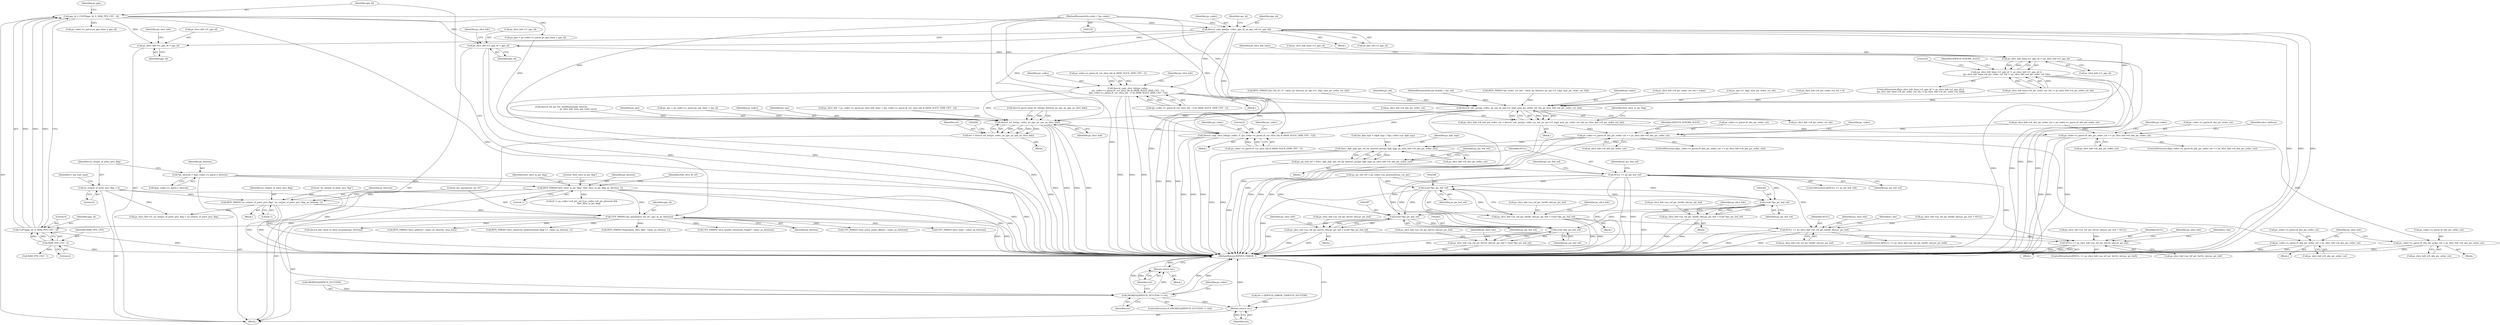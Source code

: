 digraph "0_Android_913d9e8d93d6b81bb8eac3fc2c1426651f5b259d@API" {
"1000264" [label="(Call,ihevcd_copy_pps(ps_codec, pps_id, ps_pps_ref->i1_pps_id))"];
"1000130" [label="(MethodParameterIn,codec_t *ps_codec)"];
"1000214" [label="(Call,pps_id = CLIP3(pps_id, 0, MAX_PPS_CNT - 2))"];
"1000216" [label="(Call,CLIP3(pps_id, 0, MAX_PPS_CNT - 2))"];
"1000210" [label="(Call,UEV_PARSE(\"pic_parameter_set_id\", pps_id, ps_bitstrm))"];
"1000191" [label="(Call,BITS_PARSE(\"first_slice_in_pic_flag\", first_slice_in_pic_flag, ps_bitstrm, 1))"];
"1000148" [label="(Call,*ps_bitstrm = &ps_codec->s_parse.s_bitstrm)"];
"1000205" [label="(Call,BITS_PARSE(\"no_output_of_prior_pics_flag\", no_output_of_prior_pics_flag, ps_bitstrm, 1))"];
"1000160" [label="(Call,no_output_of_prior_pics_flag = 0)"];
"1000219" [label="(Call,MAX_PPS_CNT - 2)"];
"1000439" [label="(Call,ihevcd_copy_slice_hdr(ps_codec,\n (ps_codec->s_parse.i4_cur_slice_idx & (MAX_SLICE_HDR_CNT - 1)),\n ((ps_codec->s_parse.i4_cur_slice_idx - 1) & (MAX_SLICE_HDR_CNT - 1))))"];
"1001659" [label="(Call,ihevcd_calc_poc(ps_codec, ps_nal, ps_sps->i1_log2_max_pic_order_cnt_lsb, ps_slice_hdr->i4_pic_order_cnt_lsb))"];
"1001655" [label="(Call,ps_slice_hdr->i4_abs_pic_order_cnt = ihevcd_calc_poc(ps_codec, ps_nal, ps_sps->i1_log2_max_pic_order_cnt_lsb, ps_slice_hdr->i4_pic_order_cnt_lsb))"];
"1001684" [label="(Call,ps_codec->s_parse.i4_abs_pic_order_cnt == ps_slice_hdr->i4_abs_pic_order_cnt)"];
"1001838" [label="(Call,ps_codec->s_parse.i4_abs_pic_order_cnt = ps_slice_hdr->i4_abs_pic_order_cnt)"];
"1002241" [label="(Call,ihevc_dpb_mgr_get_ref_by_nearest_poc(ps_dpb_mgr, ps_slice_hdr->i4_abs_pic_order_cnt))"];
"1002239" [label="(Call,ps_pic_buf_ref = ihevc_dpb_mgr_get_ref_by_nearest_poc(ps_dpb_mgr, ps_slice_hdr->i4_abs_pic_order_cnt))"];
"1002247" [label="(Call,NULL == ps_pic_buf_ref)"];
"1002289" [label="(Call,NULL == ps_slice_hdr->as_ref_pic_list0[r_idx].pv_pic_buf)"];
"1002368" [label="(Call,NULL == ps_slice_hdr->as_ref_pic_list1[r_idx].pv_pic_buf)"];
"1002307" [label="(Call,(void *)ps_pic_buf_ref)"];
"1002299" [label="(Call,ps_slice_hdr->as_ref_pic_list0[r_idx].pv_pic_buf = (void *)ps_pic_buf_ref)"];
"1002341" [label="(Call,(void *)ps_pic_buf_ref)"];
"1002333" [label="(Call,ps_slice_hdr->as_ref_pic_list0[r_idx].pv_pic_buf = (void *)ps_pic_buf_ref)"];
"1002386" [label="(Call,(void *)ps_pic_buf_ref)"];
"1002378" [label="(Call,ps_slice_hdr->as_ref_pic_list1[r_idx].pv_pic_buf = (void *)ps_pic_buf_ref)"];
"1002420" [label="(Call,(void *)ps_pic_buf_ref)"];
"1002412" [label="(Call,ps_slice_hdr->as_ref_pic_list1[r_idx].pv_pic_buf = (void *)ps_pic_buf_ref)"];
"1001850" [label="(Call,ps_codec->s_parse.i4_abs_pic_order_cnt == ps_slice_hdr->i4_abs_pic_order_cnt)"];
"1001861" [label="(Call,ps_codec->s_parse.i4_abs_pic_order_cnt = ps_slice_hdr->i4_abs_pic_order_cnt)"];
"1002201" [label="(Call,ihevcd_ref_list(ps_codec, ps_pps, ps_sps, ps_slice_hdr))"];
"1002199" [label="(Call,ret = ihevcd_ref_list(ps_codec, ps_pps, ps_sps, ps_slice_hdr))"];
"1002207" [label="(Call,(WORD32)IHEVCD_SUCCESS != ret)"];
"1002213" [label="(Return,return ret;)"];
"1002618" [label="(Return,return ret;)"];
"1002518" [label="(Call,ihevcd_copy_slice_hdr(ps_codec, 0, (ps_codec->s_parse.i4_cur_slice_idx & (MAX_SLICE_HDR_CNT - 1))))"];
"1000478" [label="(Call,ps_slice_hdr->i1_pps_id = pps_id)"];
"1000507" [label="(Call,ps_slice_hdr->i1_pps_id = pps_id)"];
"1001631" [label="(Call,ps_slice_hdr_base->i1_pps_id != ps_slice_hdr->i1_pps_id)"];
"1001630" [label="(Call,(ps_slice_hdr_base->i1_pps_id != ps_slice_hdr->i1_pps_id) ||\n (ps_slice_hdr_base->i4_pic_order_cnt_lsb != ps_slice_hdr->i4_pic_order_cnt_lsb))"];
"1000561" [label="(Call,ps_slice_hdr->i4_pic_order_cnt_lsb = 0)"];
"1002307" [label="(Call,(void *)ps_pic_buf_ref)"];
"1001429" [label="(Call,ihevcd_parse_pred_wt_ofst(ps_bitstrm, ps_sps, ps_pps, ps_slice_hdr))"];
"1002213" [label="(Return,return ret;)"];
"1001632" [label="(Call,ps_slice_hdr_base->i1_pps_id)"];
"1001856" [label="(Call,ps_slice_hdr->i4_abs_pic_order_cnt)"];
"1000265" [label="(Identifier,ps_codec)"];
"1000482" [label="(Identifier,pps_id)"];
"1002620" [label="(MethodReturn,IHEVCD_ERROR_T)"];
"1001681" [label="(Identifier,first_slice_in_pic_flag)"];
"1000515" [label="(Identifier,ps_slice_hdr)"];
"1001862" [label="(Call,ps_codec->s_parse.i4_abs_pic_order_cnt)"];
"1000199" [label="(Identifier,NAL_BLA_W_LP)"];
"1002618" [label="(Return,return ret;)"];
"1002518" [label="(Call,ihevcd_copy_slice_hdr(ps_codec, 0, (ps_codec->s_parse.i4_cur_slice_idx & (MAX_SLICE_HDR_CNT - 1))))"];
"1000946" [label="(Call,BITS_PARSE(\"poc_lsb_lt[ i ]\", value, ps_bitstrm, ps_sps->i1_log2_max_pic_order_cnt_lsb))"];
"1000207" [label="(Identifier,no_output_of_prior_pics_flag)"];
"1000191" [label="(Call,BITS_PARSE(\"first_slice_in_pic_flag\", first_slice_in_pic_flag, ps_bitstrm, 1))"];
"1001661" [label="(Identifier,ps_nal)"];
"1001684" [label="(Call,ps_codec->s_parse.i4_abs_pic_order_cnt == ps_slice_hdr->i4_abs_pic_order_cnt)"];
"1000131" [label="(MethodParameterIn,nal_header_t *ps_nal)"];
"1002341" [label="(Call,(void *)ps_pic_buf_ref)"];
"1001690" [label="(Call,ps_slice_hdr->i4_abs_pic_order_cnt)"];
"1002519" [label="(Identifier,ps_codec)"];
"1002509" [label="(Block,)"];
"1000485" [label="(Identifier,ps_slice_hdr)"];
"1001629" [label="(ControlStructure,if((ps_slice_hdr_base->i1_pps_id != ps_slice_hdr->i1_pps_id) ||\n (ps_slice_hdr_base->i4_pic_order_cnt_lsb != ps_slice_hdr->i4_pic_order_cnt_lsb)))"];
"1002247" [label="(Call,NULL == ps_pic_buf_ref)"];
"1002240" [label="(Identifier,ps_pic_buf_ref)"];
"1002370" [label="(Call,ps_slice_hdr->as_ref_pic_list1[r_idx].pv_pic_buf)"];
"1000161" [label="(Identifier,no_output_of_prior_pics_flag)"];
"1002252" [label="(Identifier,ps_pic_buf_ref)"];
"1001864" [label="(Identifier,ps_codec)"];
"1001831" [label="(Block,)"];
"1000218" [label="(Literal,0)"];
"1001276" [label="(Call,ihevcd_ref_pic_list_modification(ps_bitstrm,\n                                                 ps_slice_hdr, num_poc_total_curr))"];
"1000271" [label="(Identifier,sps_id)"];
"1000134" [label="(Call,ret = (IHEVCD_ERROR_T)IHEVCD_SUCCESS)"];
"1002368" [label="(Call,NULL == ps_slice_hdr->as_ref_pic_list1[r_idx].pv_pic_buf)"];
"1001848" [label="(Block,)"];
"1002243" [label="(Call,ps_slice_hdr->i4_abs_pic_order_cnt)"];
"1002207" [label="(Call,(WORD32)IHEVCD_SUCCESS != ret)"];
"1000162" [label="(Literal,0)"];
"1001640" [label="(Identifier,ps_slice_hdr_base)"];
"1001867" [label="(Call,ps_slice_hdr->i4_abs_pic_order_cnt)"];
"1001860" [label="(Identifier,IHEVCD_IGNORE_SLICE)"];
"1000285" [label="(Call,(0 != ps_codec->u4_pic_cnt || ps_codec->i4_pic_present) &&\n                    first_slice_in_pic_flag)"];
"1002179" [label="(Call,ps_slice_hdr->as_ref_pic_list1[r_idx].pv_pic_buf = NULL)"];
"1000206" [label="(Literal,\"no_output_of_prior_pics_flag\")"];
"1002270" [label="(Identifier,ps_mv_buf_ref)"];
"1000479" [label="(Call,ps_slice_hdr->i1_pps_id)"];
"1000683" [label="(Call,BITS_PARSE(\"pic_order_cnt_lsb\", value, ps_bitstrm, ps_sps->i1_log2_max_pic_order_cnt_lsb))"];
"1002367" [label="(ControlStructure,if(NULL == ps_slice_hdr->as_ref_pic_list1[r_idx].pv_pic_buf))"];
"1000502" [label="(Call,ps_slice_hdr->i1_no_output_of_prior_pics_flag = no_output_of_prior_pics_flag)"];
"1002205" [label="(Identifier,ps_slice_hdr)"];
"1002203" [label="(Identifier,ps_pps)"];
"1000204" [label="(Block,)"];
"1002412" [label="(Call,ps_slice_hdr->as_ref_pic_list1[r_idx].pv_pic_buf = (void *)ps_pic_buf_ref)"];
"1001638" [label="(Call,ps_slice_hdr_base->i4_pic_order_cnt_lsb != ps_slice_hdr->i4_pic_order_cnt_lsb)"];
"1002290" [label="(Identifier,NULL)"];
"1002413" [label="(Call,ps_slice_hdr->as_ref_pic_list1[r_idx].pv_pic_buf)"];
"1001650" [label="(Literal,0)"];
"1001685" [label="(Call,ps_codec->s_parse.i4_abs_pic_order_cnt)"];
"1000478" [label="(Call,ps_slice_hdr->i1_pps_id = pps_id)"];
"1002217" [label="(Identifier,ps_codec)"];
"1002520" [label="(Literal,0)"];
"1002334" [label="(Call,ps_slice_hdr->as_ref_pic_list0[r_idx].pv_pic_buf)"];
"1000266" [label="(Identifier,pps_id)"];
"1002214" [label="(Identifier,ret)"];
"1000275" [label="(Call,ps_sps = ps_codec->s_parse.ps_sps_base + sps_id)"];
"1000212" [label="(Identifier,pps_id)"];
"1000205" [label="(Call,BITS_PARSE(\"no_output_of_prior_pics_flag\", no_output_of_prior_pics_flag, ps_bitstrm, 1))"];
"1002291" [label="(Call,ps_slice_hdr->as_ref_pic_list0[r_idx].pv_pic_buf)"];
"1002369" [label="(Identifier,NULL)"];
"1001696" [label="(Identifier,slice_address)"];
"1001660" [label="(Identifier,ps_codec)"];
"1002303" [label="(Identifier,ps_slice_hdr)"];
"1002382" [label="(Identifier,ps_slice_hdr)"];
"1000150" [label="(Call,&ps_codec->s_parse.s_bitstrm)"];
"1002248" [label="(Identifier,NULL)"];
"1002286" [label="(Identifier,r_idx)"];
"1000216" [label="(Call,CLIP3(pps_id, 0, MAX_PPS_CNT - 2))"];
"1000450" [label="(Call,(ps_codec->s_parse.i4_cur_slice_idx - 1) & (MAX_SLICE_HDR_CNT - 1))"];
"1002161" [label="(Call,ps_slice_hdr->as_ref_pic_list0[r_idx].pv_pic_buf = NULL)"];
"1002199" [label="(Call,ret = ihevcd_ref_list(ps_codec, ps_pps, ps_sps, ps_slice_hdr))"];
"1000165" [label="(Identifier,i1_nal_unit_type)"];
"1001851" [label="(Call,ps_codec->s_parse.i4_abs_pic_order_cnt)"];
"1000224" [label="(Call,ps_codec->s_parse.ps_pps_base + pps_id)"];
"1000222" [label="(Call,ps_pps = ps_codec->s_parse.ps_pps_base + pps_id)"];
"1000259" [label="(Call,MAX_PPS_CNT - 1)"];
"1000217" [label="(Identifier,pps_id)"];
"1002521" [label="(Call,ps_codec->s_parse.i4_cur_slice_idx & (MAX_SLICE_HDR_CNT - 1))"];
"1002212" [label="(Block,)"];
"1002219" [label="(Block,)"];
"1001654" [label="(Block,)"];
"1002288" [label="(ControlStructure,if(NULL == ps_slice_hdr->as_ref_pic_list0[r_idx].pv_pic_buf))"];
"1000209" [label="(Literal,1)"];
"1000593" [label="(Call,UEV_PARSE(\"slice_type\", value, ps_bitstrm))"];
"1002017" [label="(Call,ihevcd_bits_flush_to_byte_boundary(ps_bitstrm))"];
"1000160" [label="(Call,no_output_of_prior_pics_flag = 0)"];
"1002246" [label="(ControlStructure,if(NULL == ps_pic_buf_ref))"];
"1001850" [label="(Call,ps_codec->s_parse.i4_abs_pic_order_cnt == ps_slice_hdr->i4_abs_pic_order_cnt)"];
"1000132" [label="(Block,)"];
"1000438" [label="(Block,)"];
"1002202" [label="(Identifier,ps_codec)"];
"1002239" [label="(Call,ps_pic_buf_ref = ihevc_dpb_mgr_get_ref_by_nearest_poc(ps_dpb_mgr, ps_slice_hdr->i4_abs_pic_order_cnt))"];
"1002365" [label="(Identifier,r_idx)"];
"1002208" [label="(Call,(WORD32)IHEVCD_SUCCESS)"];
"1000130" [label="(MethodParameterIn,codec_t *ps_codec)"];
"1000529" [label="(Call,BITS_PARSE(\"slice_address\", value, ps_bitstrm, num_bits))"];
"1000463" [label="(Identifier,ps_slice_hdr)"];
"1000439" [label="(Call,ihevcd_copy_slice_hdr(ps_codec,\n (ps_codec->s_parse.i4_cur_slice_idx & (MAX_SLICE_HDR_CNT - 1)),\n ((ps_codec->s_parse.i4_cur_slice_idx - 1) & (MAX_SLICE_HDR_CNT - 1))))"];
"1000507" [label="(Call,ps_slice_hdr->i1_pps_id = pps_id)"];
"1002298" [label="(Block,)"];
"1002377" [label="(Block,)"];
"1000690" [label="(Call,ps_slice_hdr->i4_pic_order_cnt_lsb = value)"];
"1002427" [label="(Identifier,ps_slice_hdr)"];
"1000221" [label="(Literal,2)"];
"1000237" [label="(Block,)"];
"1000264" [label="(Call,ihevcd_copy_pps(ps_codec, pps_id, ps_pps_ref->i1_pps_id))"];
"1002241" [label="(Call,ihevc_dpb_mgr_get_ref_by_nearest_poc(ps_dpb_mgr, ps_slice_hdr->i4_abs_pic_order_cnt))"];
"1002386" [label="(Call,(void *)ps_pic_buf_ref)"];
"1000588" [label="(Call,BITS_PARSE(\"slice_reserved_undetermined_flag[ i ]\", value, ps_bitstrm, 1))"];
"1002348" [label="(Identifier,ps_slice_hdr)"];
"1002251" [label="(Call,ps_pic_buf_ref = ps_codec->as_process[0].ps_cur_pic)"];
"1000193" [label="(Identifier,first_slice_in_pic_flag)"];
"1000511" [label="(Identifier,pps_id)"];
"1002200" [label="(Identifier,ret)"];
"1002411" [label="(Block,)"];
"1001635" [label="(Call,ps_slice_hdr->i1_pps_id)"];
"1000208" [label="(Identifier,ps_bitstrm)"];
"1001844" [label="(Call,ps_slice_hdr->i4_abs_pic_order_cnt)"];
"1000211" [label="(Literal,\"pic_parameter_set_id\")"];
"1001655" [label="(Call,ps_slice_hdr->i4_abs_pic_order_cnt = ihevcd_calc_poc(ps_codec, ps_nal, ps_sps->i1_log2_max_pic_order_cnt_lsb, ps_slice_hdr->i4_pic_order_cnt_lsb))"];
"1000192" [label="(Literal,\"first_slice_in_pic_flag\")"];
"1000195" [label="(Literal,1)"];
"1000210" [label="(Call,UEV_PARSE(\"pic_parameter_set_id\", pps_id, ps_bitstrm))"];
"1001659" [label="(Call,ihevcd_calc_poc(ps_codec, ps_nal, ps_sps->i1_log2_max_pic_order_cnt_lsb, ps_slice_hdr->i4_pic_order_cnt_lsb))"];
"1002309" [label="(Identifier,ps_pic_buf_ref)"];
"1000214" [label="(Call,pps_id = CLIP3(pps_id, 0, MAX_PPS_CNT - 2))"];
"1002532" [label="(Identifier,ps_codec)"];
"1000423" [label="(Call,BITS_PARSE(\"dependent_slice_flag\", value, ps_bitstrm, 1))"];
"1001670" [label="(Call,ps_slice_hdr->i4_abs_pic_order_cnt = ps_codec->s_parse.i4_abs_pic_order_cnt)"];
"1001991" [label="(Call,UEV_PARSE(\"slice_header_extension_length\", value, ps_bitstrm))"];
"1002206" [label="(ControlStructure,if ((WORD32)IHEVCD_SUCCESS != ret))"];
"1001647" [label="(Identifier,IHEVCD_IGNORE_SLICE)"];
"1001872" [label="(Identifier,ps_slice_hdr)"];
"1002619" [label="(Identifier,ret)"];
"1002300" [label="(Call,ps_slice_hdr->as_ref_pic_list0[r_idx].pv_pic_buf)"];
"1002393" [label="(Identifier,ps_slice_hdr)"];
"1000220" [label="(Identifier,MAX_PPS_CNT)"];
"1000219" [label="(Call,MAX_PPS_CNT - 2)"];
"1001838" [label="(Call,ps_codec->s_parse.i4_abs_pic_order_cnt = ps_slice_hdr->i4_abs_pic_order_cnt)"];
"1001631" [label="(Call,ps_slice_hdr_base->i1_pps_id != ps_slice_hdr->i1_pps_id)"];
"1000267" [label="(Call,ps_pps_ref->i1_pps_id)"];
"1002289" [label="(Call,NULL == ps_slice_hdr->as_ref_pic_list0[r_idx].pv_pic_buf)"];
"1000223" [label="(Identifier,ps_pps)"];
"1002204" [label="(Identifier,ps_sps)"];
"1001656" [label="(Call,ps_slice_hdr->i4_abs_pic_order_cnt)"];
"1001861" [label="(Call,ps_codec->s_parse.i4_abs_pic_order_cnt = ps_slice_hdr->i4_abs_pic_order_cnt)"];
"1000194" [label="(Identifier,ps_bitstrm)"];
"1001683" [label="(ControlStructure,if(ps_codec->s_parse.i4_abs_pic_order_cnt == ps_slice_hdr->i4_abs_pic_order_cnt))"];
"1002198" [label="(Block,)"];
"1001665" [label="(Call,ps_slice_hdr->i4_pic_order_cnt_lsb)"];
"1002224" [label="(Call,*ps_dpb_mgr = (dpb_mgr_t *)ps_codec->pv_dpb_mgr)"];
"1000213" [label="(Identifier,ps_bitstrm)"];
"1000440" [label="(Identifier,ps_codec)"];
"1002249" [label="(Identifier,ps_pic_buf_ref)"];
"1001763" [label="(Identifier,ps_codec)"];
"1002420" [label="(Call,(void *)ps_pic_buf_ref)"];
"1002378" [label="(Call,ps_slice_hdr->as_ref_pic_list1[r_idx].pv_pic_buf = (void *)ps_pic_buf_ref)"];
"1001662" [label="(Call,ps_sps->i1_log2_max_pic_order_cnt_lsb)"];
"1002242" [label="(Identifier,ps_dpb_mgr)"];
"1002333" [label="(Call,ps_slice_hdr->as_ref_pic_list0[r_idx].pv_pic_buf = (void *)ps_pic_buf_ref)"];
"1002332" [label="(Block,)"];
"1002211" [label="(Identifier,ret)"];
"1001630" [label="(Call,(ps_slice_hdr_base->i1_pps_id != ps_slice_hdr->i1_pps_id) ||\n (ps_slice_hdr_base->i4_pic_order_cnt_lsb != ps_slice_hdr->i4_pic_order_cnt_lsb))"];
"1000398" [label="(Call,ps_slice_hdr = ps_codec->s_parse.ps_slice_hdr_base + (ps_codec->s_parse.i4_cur_slice_idx & (MAX_SLICE_HDR_CNT - 1)))"];
"1000441" [label="(Call,ps_codec->s_parse.i4_cur_slice_idx & (MAX_SLICE_HDR_CNT - 1))"];
"1002343" [label="(Identifier,ps_pic_buf_ref)"];
"1000149" [label="(Identifier,ps_bitstrm)"];
"1002299" [label="(Call,ps_slice_hdr->as_ref_pic_list0[r_idx].pv_pic_buf = (void *)ps_pic_buf_ref)"];
"1002422" [label="(Identifier,ps_pic_buf_ref)"];
"1001884" [label="(Call,UEV_PARSE(\"num_entry_point_offsets\", value, ps_bitstrm))"];
"1002379" [label="(Call,ps_slice_hdr->as_ref_pic_list1[r_idx].pv_pic_buf)"];
"1002314" [label="(Identifier,ps_slice_hdr)"];
"1001849" [label="(ControlStructure,if(ps_codec->s_parse.i4_abs_pic_order_cnt == ps_slice_hdr->i4_abs_pic_order_cnt))"];
"1000508" [label="(Call,ps_slice_hdr->i1_pps_id)"];
"1000148" [label="(Call,*ps_bitstrm = &ps_codec->s_parse.s_bitstrm)"];
"1002388" [label="(Identifier,ps_pic_buf_ref)"];
"1002201" [label="(Call,ihevcd_ref_list(ps_codec, ps_pps, ps_sps, ps_slice_hdr))"];
"1001839" [label="(Call,ps_codec->s_parse.i4_abs_pic_order_cnt)"];
"1000215" [label="(Identifier,pps_id)"];
"1000264" -> "1000237"  [label="AST: "];
"1000264" -> "1000267"  [label="CFG: "];
"1000265" -> "1000264"  [label="AST: "];
"1000266" -> "1000264"  [label="AST: "];
"1000267" -> "1000264"  [label="AST: "];
"1000271" -> "1000264"  [label="CFG: "];
"1000264" -> "1002620"  [label="DDG: "];
"1000264" -> "1002620"  [label="DDG: "];
"1000264" -> "1002620"  [label="DDG: "];
"1000264" -> "1002620"  [label="DDG: "];
"1000130" -> "1000264"  [label="DDG: "];
"1000214" -> "1000264"  [label="DDG: "];
"1000264" -> "1000439"  [label="DDG: "];
"1000264" -> "1000478"  [label="DDG: "];
"1000264" -> "1000507"  [label="DDG: "];
"1000264" -> "1001659"  [label="DDG: "];
"1000264" -> "1002201"  [label="DDG: "];
"1000264" -> "1002518"  [label="DDG: "];
"1000130" -> "1000129"  [label="AST: "];
"1000130" -> "1002620"  [label="DDG: "];
"1000130" -> "1000439"  [label="DDG: "];
"1000130" -> "1001659"  [label="DDG: "];
"1000130" -> "1002201"  [label="DDG: "];
"1000130" -> "1002518"  [label="DDG: "];
"1000214" -> "1000132"  [label="AST: "];
"1000214" -> "1000216"  [label="CFG: "];
"1000215" -> "1000214"  [label="AST: "];
"1000216" -> "1000214"  [label="AST: "];
"1000223" -> "1000214"  [label="CFG: "];
"1000214" -> "1002620"  [label="DDG: "];
"1000216" -> "1000214"  [label="DDG: "];
"1000216" -> "1000214"  [label="DDG: "];
"1000216" -> "1000214"  [label="DDG: "];
"1000214" -> "1000222"  [label="DDG: "];
"1000214" -> "1000224"  [label="DDG: "];
"1000214" -> "1000478"  [label="DDG: "];
"1000214" -> "1000507"  [label="DDG: "];
"1000216" -> "1000219"  [label="CFG: "];
"1000217" -> "1000216"  [label="AST: "];
"1000218" -> "1000216"  [label="AST: "];
"1000219" -> "1000216"  [label="AST: "];
"1000216" -> "1002620"  [label="DDG: "];
"1000210" -> "1000216"  [label="DDG: "];
"1000219" -> "1000216"  [label="DDG: "];
"1000219" -> "1000216"  [label="DDG: "];
"1000210" -> "1000132"  [label="AST: "];
"1000210" -> "1000213"  [label="CFG: "];
"1000211" -> "1000210"  [label="AST: "];
"1000212" -> "1000210"  [label="AST: "];
"1000213" -> "1000210"  [label="AST: "];
"1000215" -> "1000210"  [label="CFG: "];
"1000210" -> "1002620"  [label="DDG: "];
"1000210" -> "1002620"  [label="DDG: "];
"1000191" -> "1000210"  [label="DDG: "];
"1000205" -> "1000210"  [label="DDG: "];
"1000210" -> "1000423"  [label="DDG: "];
"1000210" -> "1000529"  [label="DDG: "];
"1000210" -> "1000588"  [label="DDG: "];
"1000210" -> "1000593"  [label="DDG: "];
"1000210" -> "1001884"  [label="DDG: "];
"1000210" -> "1001991"  [label="DDG: "];
"1000210" -> "1002017"  [label="DDG: "];
"1000191" -> "1000132"  [label="AST: "];
"1000191" -> "1000195"  [label="CFG: "];
"1000192" -> "1000191"  [label="AST: "];
"1000193" -> "1000191"  [label="AST: "];
"1000194" -> "1000191"  [label="AST: "];
"1000195" -> "1000191"  [label="AST: "];
"1000199" -> "1000191"  [label="CFG: "];
"1000191" -> "1002620"  [label="DDG: "];
"1000191" -> "1002620"  [label="DDG: "];
"1000148" -> "1000191"  [label="DDG: "];
"1000191" -> "1000205"  [label="DDG: "];
"1000191" -> "1000285"  [label="DDG: "];
"1000148" -> "1000132"  [label="AST: "];
"1000148" -> "1000150"  [label="CFG: "];
"1000149" -> "1000148"  [label="AST: "];
"1000150" -> "1000148"  [label="AST: "];
"1000161" -> "1000148"  [label="CFG: "];
"1000148" -> "1002620"  [label="DDG: "];
"1000148" -> "1002620"  [label="DDG: "];
"1000205" -> "1000204"  [label="AST: "];
"1000205" -> "1000209"  [label="CFG: "];
"1000206" -> "1000205"  [label="AST: "];
"1000207" -> "1000205"  [label="AST: "];
"1000208" -> "1000205"  [label="AST: "];
"1000209" -> "1000205"  [label="AST: "];
"1000211" -> "1000205"  [label="CFG: "];
"1000205" -> "1002620"  [label="DDG: "];
"1000205" -> "1002620"  [label="DDG: "];
"1000160" -> "1000205"  [label="DDG: "];
"1000205" -> "1000502"  [label="DDG: "];
"1000160" -> "1000132"  [label="AST: "];
"1000160" -> "1000162"  [label="CFG: "];
"1000161" -> "1000160"  [label="AST: "];
"1000162" -> "1000160"  [label="AST: "];
"1000165" -> "1000160"  [label="CFG: "];
"1000160" -> "1002620"  [label="DDG: "];
"1000160" -> "1000502"  [label="DDG: "];
"1000219" -> "1000221"  [label="CFG: "];
"1000220" -> "1000219"  [label="AST: "];
"1000221" -> "1000219"  [label="AST: "];
"1000219" -> "1002620"  [label="DDG: "];
"1000219" -> "1000259"  [label="DDG: "];
"1000439" -> "1000438"  [label="AST: "];
"1000439" -> "1000450"  [label="CFG: "];
"1000440" -> "1000439"  [label="AST: "];
"1000441" -> "1000439"  [label="AST: "];
"1000450" -> "1000439"  [label="AST: "];
"1000463" -> "1000439"  [label="CFG: "];
"1000439" -> "1002620"  [label="DDG: "];
"1000439" -> "1002620"  [label="DDG: "];
"1000439" -> "1002620"  [label="DDG: "];
"1000439" -> "1002620"  [label="DDG: "];
"1000441" -> "1000439"  [label="DDG: "];
"1000441" -> "1000439"  [label="DDG: "];
"1000450" -> "1000439"  [label="DDG: "];
"1000450" -> "1000439"  [label="DDG: "];
"1000439" -> "1001659"  [label="DDG: "];
"1000439" -> "1002201"  [label="DDG: "];
"1000439" -> "1002518"  [label="DDG: "];
"1001659" -> "1001655"  [label="AST: "];
"1001659" -> "1001665"  [label="CFG: "];
"1001660" -> "1001659"  [label="AST: "];
"1001661" -> "1001659"  [label="AST: "];
"1001662" -> "1001659"  [label="AST: "];
"1001665" -> "1001659"  [label="AST: "];
"1001655" -> "1001659"  [label="CFG: "];
"1001659" -> "1002620"  [label="DDG: "];
"1001659" -> "1002620"  [label="DDG: "];
"1001659" -> "1002620"  [label="DDG: "];
"1001659" -> "1002620"  [label="DDG: "];
"1001659" -> "1001655"  [label="DDG: "];
"1001659" -> "1001655"  [label="DDG: "];
"1001659" -> "1001655"  [label="DDG: "];
"1001659" -> "1001655"  [label="DDG: "];
"1000131" -> "1001659"  [label="DDG: "];
"1000946" -> "1001659"  [label="DDG: "];
"1000683" -> "1001659"  [label="DDG: "];
"1000561" -> "1001659"  [label="DDG: "];
"1001638" -> "1001659"  [label="DDG: "];
"1000690" -> "1001659"  [label="DDG: "];
"1001659" -> "1002201"  [label="DDG: "];
"1001659" -> "1002518"  [label="DDG: "];
"1001655" -> "1001654"  [label="AST: "];
"1001656" -> "1001655"  [label="AST: "];
"1001681" -> "1001655"  [label="CFG: "];
"1001655" -> "1002620"  [label="DDG: "];
"1001655" -> "1001684"  [label="DDG: "];
"1001655" -> "1001850"  [label="DDG: "];
"1001684" -> "1001683"  [label="AST: "];
"1001684" -> "1001690"  [label="CFG: "];
"1001685" -> "1001684"  [label="AST: "];
"1001690" -> "1001684"  [label="AST: "];
"1001696" -> "1001684"  [label="CFG: "];
"1001763" -> "1001684"  [label="CFG: "];
"1001684" -> "1002620"  [label="DDG: "];
"1001684" -> "1002620"  [label="DDG: "];
"1001684" -> "1002620"  [label="DDG: "];
"1001670" -> "1001684"  [label="DDG: "];
"1001684" -> "1001838"  [label="DDG: "];
"1001684" -> "1002241"  [label="DDG: "];
"1001838" -> "1001831"  [label="AST: "];
"1001838" -> "1001844"  [label="CFG: "];
"1001839" -> "1001838"  [label="AST: "];
"1001844" -> "1001838"  [label="AST: "];
"1001872" -> "1001838"  [label="CFG: "];
"1001838" -> "1002620"  [label="DDG: "];
"1001838" -> "1002620"  [label="DDG: "];
"1002241" -> "1002239"  [label="AST: "];
"1002241" -> "1002243"  [label="CFG: "];
"1002242" -> "1002241"  [label="AST: "];
"1002243" -> "1002241"  [label="AST: "];
"1002239" -> "1002241"  [label="CFG: "];
"1002241" -> "1002620"  [label="DDG: "];
"1002241" -> "1002620"  [label="DDG: "];
"1002241" -> "1002239"  [label="DDG: "];
"1002241" -> "1002239"  [label="DDG: "];
"1002224" -> "1002241"  [label="DDG: "];
"1001850" -> "1002241"  [label="DDG: "];
"1002239" -> "1002219"  [label="AST: "];
"1002240" -> "1002239"  [label="AST: "];
"1002248" -> "1002239"  [label="CFG: "];
"1002239" -> "1002620"  [label="DDG: "];
"1002239" -> "1002247"  [label="DDG: "];
"1002247" -> "1002246"  [label="AST: "];
"1002247" -> "1002249"  [label="CFG: "];
"1002248" -> "1002247"  [label="AST: "];
"1002249" -> "1002247"  [label="AST: "];
"1002252" -> "1002247"  [label="CFG: "];
"1002270" -> "1002247"  [label="CFG: "];
"1002247" -> "1002620"  [label="DDG: "];
"1002247" -> "1002620"  [label="DDG: "];
"1002247" -> "1002620"  [label="DDG: "];
"1002247" -> "1002289"  [label="DDG: "];
"1002247" -> "1002307"  [label="DDG: "];
"1002247" -> "1002341"  [label="DDG: "];
"1002247" -> "1002368"  [label="DDG: "];
"1002247" -> "1002386"  [label="DDG: "];
"1002247" -> "1002420"  [label="DDG: "];
"1002289" -> "1002288"  [label="AST: "];
"1002289" -> "1002291"  [label="CFG: "];
"1002290" -> "1002289"  [label="AST: "];
"1002291" -> "1002289"  [label="AST: "];
"1002303" -> "1002289"  [label="CFG: "];
"1002286" -> "1002289"  [label="CFG: "];
"1002289" -> "1002620"  [label="DDG: "];
"1002289" -> "1002620"  [label="DDG: "];
"1002289" -> "1002620"  [label="DDG: "];
"1002161" -> "1002289"  [label="DDG: "];
"1002299" -> "1002289"  [label="DDG: "];
"1002289" -> "1002368"  [label="DDG: "];
"1002368" -> "1002367"  [label="AST: "];
"1002368" -> "1002370"  [label="CFG: "];
"1002369" -> "1002368"  [label="AST: "];
"1002370" -> "1002368"  [label="AST: "];
"1002382" -> "1002368"  [label="CFG: "];
"1002365" -> "1002368"  [label="CFG: "];
"1002368" -> "1002620"  [label="DDG: "];
"1002368" -> "1002620"  [label="DDG: "];
"1002368" -> "1002620"  [label="DDG: "];
"1002179" -> "1002368"  [label="DDG: "];
"1002378" -> "1002368"  [label="DDG: "];
"1002307" -> "1002299"  [label="AST: "];
"1002307" -> "1002309"  [label="CFG: "];
"1002308" -> "1002307"  [label="AST: "];
"1002309" -> "1002307"  [label="AST: "];
"1002299" -> "1002307"  [label="CFG: "];
"1002307" -> "1002620"  [label="DDG: "];
"1002307" -> "1002299"  [label="DDG: "];
"1002251" -> "1002307"  [label="DDG: "];
"1002307" -> "1002341"  [label="DDG: "];
"1002307" -> "1002386"  [label="DDG: "];
"1002307" -> "1002420"  [label="DDG: "];
"1002299" -> "1002298"  [label="AST: "];
"1002300" -> "1002299"  [label="AST: "];
"1002314" -> "1002299"  [label="CFG: "];
"1002299" -> "1002620"  [label="DDG: "];
"1002299" -> "1002620"  [label="DDG: "];
"1002341" -> "1002333"  [label="AST: "];
"1002341" -> "1002343"  [label="CFG: "];
"1002342" -> "1002341"  [label="AST: "];
"1002343" -> "1002341"  [label="AST: "];
"1002333" -> "1002341"  [label="CFG: "];
"1002341" -> "1002620"  [label="DDG: "];
"1002341" -> "1002333"  [label="DDG: "];
"1002251" -> "1002341"  [label="DDG: "];
"1002341" -> "1002386"  [label="DDG: "];
"1002341" -> "1002420"  [label="DDG: "];
"1002333" -> "1002332"  [label="AST: "];
"1002334" -> "1002333"  [label="AST: "];
"1002348" -> "1002333"  [label="CFG: "];
"1002333" -> "1002620"  [label="DDG: "];
"1002333" -> "1002620"  [label="DDG: "];
"1002386" -> "1002378"  [label="AST: "];
"1002386" -> "1002388"  [label="CFG: "];
"1002387" -> "1002386"  [label="AST: "];
"1002388" -> "1002386"  [label="AST: "];
"1002378" -> "1002386"  [label="CFG: "];
"1002386" -> "1002620"  [label="DDG: "];
"1002386" -> "1002378"  [label="DDG: "];
"1002251" -> "1002386"  [label="DDG: "];
"1002386" -> "1002420"  [label="DDG: "];
"1002378" -> "1002377"  [label="AST: "];
"1002379" -> "1002378"  [label="AST: "];
"1002393" -> "1002378"  [label="CFG: "];
"1002378" -> "1002620"  [label="DDG: "];
"1002378" -> "1002620"  [label="DDG: "];
"1002420" -> "1002412"  [label="AST: "];
"1002420" -> "1002422"  [label="CFG: "];
"1002421" -> "1002420"  [label="AST: "];
"1002422" -> "1002420"  [label="AST: "];
"1002412" -> "1002420"  [label="CFG: "];
"1002420" -> "1002620"  [label="DDG: "];
"1002420" -> "1002412"  [label="DDG: "];
"1002251" -> "1002420"  [label="DDG: "];
"1002412" -> "1002411"  [label="AST: "];
"1002413" -> "1002412"  [label="AST: "];
"1002427" -> "1002412"  [label="CFG: "];
"1002412" -> "1002620"  [label="DDG: "];
"1002412" -> "1002620"  [label="DDG: "];
"1001850" -> "1001849"  [label="AST: "];
"1001850" -> "1001856"  [label="CFG: "];
"1001851" -> "1001850"  [label="AST: "];
"1001856" -> "1001850"  [label="AST: "];
"1001860" -> "1001850"  [label="CFG: "];
"1001864" -> "1001850"  [label="CFG: "];
"1001850" -> "1002620"  [label="DDG: "];
"1001850" -> "1002620"  [label="DDG: "];
"1001850" -> "1002620"  [label="DDG: "];
"1001670" -> "1001850"  [label="DDG: "];
"1001850" -> "1001861"  [label="DDG: "];
"1001861" -> "1001848"  [label="AST: "];
"1001861" -> "1001867"  [label="CFG: "];
"1001862" -> "1001861"  [label="AST: "];
"1001867" -> "1001861"  [label="AST: "];
"1001872" -> "1001861"  [label="CFG: "];
"1001861" -> "1002620"  [label="DDG: "];
"1001861" -> "1002620"  [label="DDG: "];
"1002201" -> "1002199"  [label="AST: "];
"1002201" -> "1002205"  [label="CFG: "];
"1002202" -> "1002201"  [label="AST: "];
"1002203" -> "1002201"  [label="AST: "];
"1002204" -> "1002201"  [label="AST: "];
"1002205" -> "1002201"  [label="AST: "];
"1002199" -> "1002201"  [label="CFG: "];
"1002201" -> "1002620"  [label="DDG: "];
"1002201" -> "1002620"  [label="DDG: "];
"1002201" -> "1002620"  [label="DDG: "];
"1002201" -> "1002620"  [label="DDG: "];
"1002201" -> "1002199"  [label="DDG: "];
"1002201" -> "1002199"  [label="DDG: "];
"1002201" -> "1002199"  [label="DDG: "];
"1002201" -> "1002199"  [label="DDG: "];
"1000222" -> "1002201"  [label="DDG: "];
"1001429" -> "1002201"  [label="DDG: "];
"1001429" -> "1002201"  [label="DDG: "];
"1001429" -> "1002201"  [label="DDG: "];
"1000275" -> "1002201"  [label="DDG: "];
"1001276" -> "1002201"  [label="DDG: "];
"1000398" -> "1002201"  [label="DDG: "];
"1002201" -> "1002518"  [label="DDG: "];
"1002199" -> "1002198"  [label="AST: "];
"1002200" -> "1002199"  [label="AST: "];
"1002209" -> "1002199"  [label="CFG: "];
"1002199" -> "1002620"  [label="DDG: "];
"1002199" -> "1002207"  [label="DDG: "];
"1002207" -> "1002206"  [label="AST: "];
"1002207" -> "1002211"  [label="CFG: "];
"1002208" -> "1002207"  [label="AST: "];
"1002211" -> "1002207"  [label="AST: "];
"1002214" -> "1002207"  [label="CFG: "];
"1002217" -> "1002207"  [label="CFG: "];
"1002207" -> "1002620"  [label="DDG: "];
"1002207" -> "1002620"  [label="DDG: "];
"1002207" -> "1002620"  [label="DDG: "];
"1002208" -> "1002207"  [label="DDG: "];
"1002207" -> "1002213"  [label="DDG: "];
"1002207" -> "1002618"  [label="DDG: "];
"1002213" -> "1002212"  [label="AST: "];
"1002213" -> "1002214"  [label="CFG: "];
"1002214" -> "1002213"  [label="AST: "];
"1002620" -> "1002213"  [label="CFG: "];
"1002213" -> "1002620"  [label="DDG: "];
"1002214" -> "1002213"  [label="DDG: "];
"1002618" -> "1000132"  [label="AST: "];
"1002618" -> "1002619"  [label="CFG: "];
"1002619" -> "1002618"  [label="AST: "];
"1002620" -> "1002618"  [label="CFG: "];
"1002618" -> "1002620"  [label="DDG: "];
"1002619" -> "1002618"  [label="DDG: "];
"1000134" -> "1002618"  [label="DDG: "];
"1002518" -> "1002509"  [label="AST: "];
"1002518" -> "1002521"  [label="CFG: "];
"1002519" -> "1002518"  [label="AST: "];
"1002520" -> "1002518"  [label="AST: "];
"1002521" -> "1002518"  [label="AST: "];
"1002532" -> "1002518"  [label="CFG: "];
"1002518" -> "1002620"  [label="DDG: "];
"1002518" -> "1002620"  [label="DDG: "];
"1002518" -> "1002620"  [label="DDG: "];
"1002521" -> "1002518"  [label="DDG: "];
"1002521" -> "1002518"  [label="DDG: "];
"1000478" -> "1000132"  [label="AST: "];
"1000478" -> "1000482"  [label="CFG: "];
"1000479" -> "1000478"  [label="AST: "];
"1000482" -> "1000478"  [label="AST: "];
"1000485" -> "1000478"  [label="CFG: "];
"1000507" -> "1000132"  [label="AST: "];
"1000507" -> "1000511"  [label="CFG: "];
"1000508" -> "1000507"  [label="AST: "];
"1000511" -> "1000507"  [label="AST: "];
"1000515" -> "1000507"  [label="CFG: "];
"1000507" -> "1002620"  [label="DDG: "];
"1000507" -> "1002620"  [label="DDG: "];
"1000507" -> "1001631"  [label="DDG: "];
"1001631" -> "1001630"  [label="AST: "];
"1001631" -> "1001635"  [label="CFG: "];
"1001632" -> "1001631"  [label="AST: "];
"1001635" -> "1001631"  [label="AST: "];
"1001640" -> "1001631"  [label="CFG: "];
"1001630" -> "1001631"  [label="CFG: "];
"1001631" -> "1002620"  [label="DDG: "];
"1001631" -> "1002620"  [label="DDG: "];
"1001631" -> "1001630"  [label="DDG: "];
"1001631" -> "1001630"  [label="DDG: "];
"1001630" -> "1001629"  [label="AST: "];
"1001630" -> "1001638"  [label="CFG: "];
"1001638" -> "1001630"  [label="AST: "];
"1001647" -> "1001630"  [label="CFG: "];
"1001650" -> "1001630"  [label="CFG: "];
"1001630" -> "1002620"  [label="DDG: "];
"1001630" -> "1002620"  [label="DDG: "];
"1001630" -> "1002620"  [label="DDG: "];
"1001638" -> "1001630"  [label="DDG: "];
"1001638" -> "1001630"  [label="DDG: "];
}
